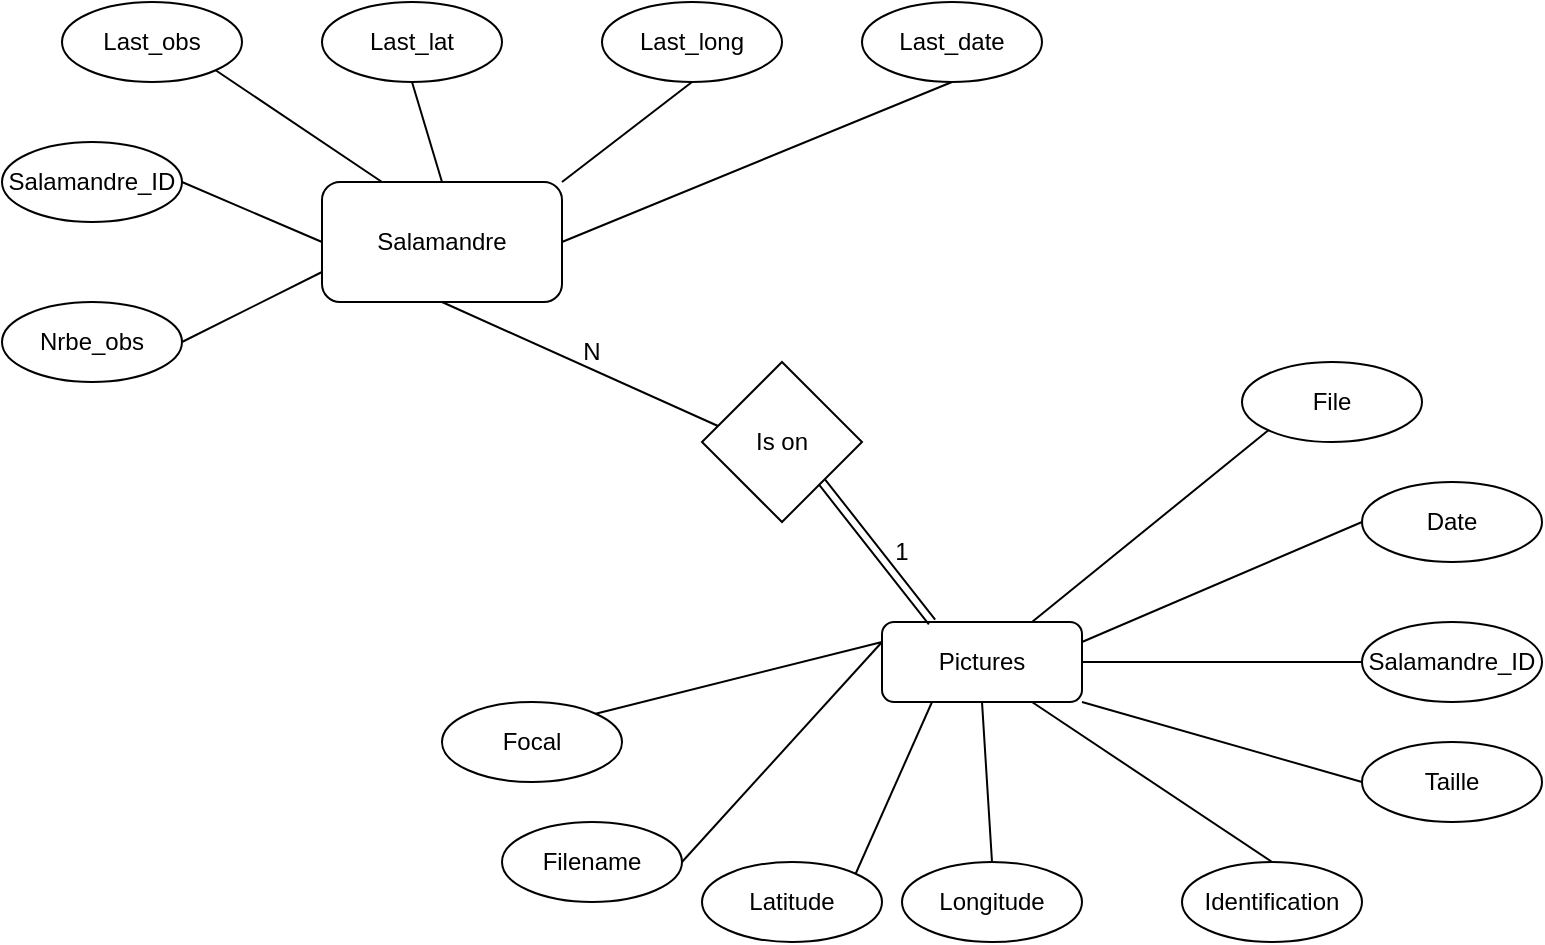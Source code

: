 <mxfile version="22.1.4" type="device">
  <diagram name="Page-1" id="urU99BaxohHZrYqh7GUm">
    <mxGraphModel dx="1444" dy="829" grid="1" gridSize="10" guides="1" tooltips="1" connect="1" arrows="1" fold="1" page="1" pageScale="1" pageWidth="827" pageHeight="1169" math="0" shadow="0">
      <root>
        <mxCell id="0" />
        <mxCell id="1" parent="0" />
        <mxCell id="YO2cyMpKr7BF2TFz9Hn_-1" value="Salamandre" style="rounded=1;whiteSpace=wrap;html=1;" vertex="1" parent="1">
          <mxGeometry x="200" y="140" width="120" height="60" as="geometry" />
        </mxCell>
        <mxCell id="YO2cyMpKr7BF2TFz9Hn_-8" value="Pictures" style="rounded=1;whiteSpace=wrap;html=1;" vertex="1" parent="1">
          <mxGeometry x="480" y="360" width="100" height="40" as="geometry" />
        </mxCell>
        <mxCell id="YO2cyMpKr7BF2TFz9Hn_-11" value="Latitude" style="ellipse;whiteSpace=wrap;html=1;" vertex="1" parent="1">
          <mxGeometry x="390" y="480" width="90" height="40" as="geometry" />
        </mxCell>
        <mxCell id="YO2cyMpKr7BF2TFz9Hn_-18" value="Longitude" style="ellipse;whiteSpace=wrap;html=1;" vertex="1" parent="1">
          <mxGeometry x="490" y="480" width="90" height="40" as="geometry" />
        </mxCell>
        <mxCell id="YO2cyMpKr7BF2TFz9Hn_-19" value="Focal" style="ellipse;whiteSpace=wrap;html=1;" vertex="1" parent="1">
          <mxGeometry x="260" y="400" width="90" height="40" as="geometry" />
        </mxCell>
        <mxCell id="YO2cyMpKr7BF2TFz9Hn_-20" value="Filename" style="ellipse;whiteSpace=wrap;html=1;" vertex="1" parent="1">
          <mxGeometry x="290" y="460" width="90" height="40" as="geometry" />
        </mxCell>
        <mxCell id="YO2cyMpKr7BF2TFz9Hn_-21" value="File" style="ellipse;whiteSpace=wrap;html=1;" vertex="1" parent="1">
          <mxGeometry x="660" y="230" width="90" height="40" as="geometry" />
        </mxCell>
        <mxCell id="YO2cyMpKr7BF2TFz9Hn_-22" value="Date" style="ellipse;whiteSpace=wrap;html=1;" vertex="1" parent="1">
          <mxGeometry x="720" y="290" width="90" height="40" as="geometry" />
        </mxCell>
        <mxCell id="YO2cyMpKr7BF2TFz9Hn_-23" value="Taille" style="ellipse;whiteSpace=wrap;html=1;" vertex="1" parent="1">
          <mxGeometry x="720" y="420" width="90" height="40" as="geometry" />
        </mxCell>
        <mxCell id="YO2cyMpKr7BF2TFz9Hn_-24" value="Identification" style="ellipse;whiteSpace=wrap;html=1;" vertex="1" parent="1">
          <mxGeometry x="630" y="480" width="90" height="40" as="geometry" />
        </mxCell>
        <mxCell id="YO2cyMpKr7BF2TFz9Hn_-25" value="Salamandre_ID" style="ellipse;whiteSpace=wrap;html=1;" vertex="1" parent="1">
          <mxGeometry x="720" y="360" width="90" height="40" as="geometry" />
        </mxCell>
        <mxCell id="YO2cyMpKr7BF2TFz9Hn_-26" value="Nrbe_obs" style="ellipse;whiteSpace=wrap;html=1;" vertex="1" parent="1">
          <mxGeometry x="40" y="200" width="90" height="40" as="geometry" />
        </mxCell>
        <mxCell id="YO2cyMpKr7BF2TFz9Hn_-27" value="Last_date" style="ellipse;whiteSpace=wrap;html=1;" vertex="1" parent="1">
          <mxGeometry x="470" y="50" width="90" height="40" as="geometry" />
        </mxCell>
        <mxCell id="YO2cyMpKr7BF2TFz9Hn_-28" value="Salamandre_ID" style="ellipse;whiteSpace=wrap;html=1;" vertex="1" parent="1">
          <mxGeometry x="40" y="120" width="90" height="40" as="geometry" />
        </mxCell>
        <mxCell id="YO2cyMpKr7BF2TFz9Hn_-29" value="Last_obs" style="ellipse;whiteSpace=wrap;html=1;" vertex="1" parent="1">
          <mxGeometry x="70" y="50" width="90" height="40" as="geometry" />
        </mxCell>
        <mxCell id="YO2cyMpKr7BF2TFz9Hn_-30" value="Last_lat" style="ellipse;whiteSpace=wrap;html=1;" vertex="1" parent="1">
          <mxGeometry x="200" y="50" width="90" height="40" as="geometry" />
        </mxCell>
        <mxCell id="YO2cyMpKr7BF2TFz9Hn_-31" value="Last_long" style="ellipse;whiteSpace=wrap;html=1;" vertex="1" parent="1">
          <mxGeometry x="340" y="50" width="90" height="40" as="geometry" />
        </mxCell>
        <mxCell id="YO2cyMpKr7BF2TFz9Hn_-32" value="" style="endArrow=none;html=1;rounded=0;exitX=0;exitY=0.75;exitDx=0;exitDy=0;entryX=1;entryY=0.5;entryDx=0;entryDy=0;" edge="1" parent="1" source="YO2cyMpKr7BF2TFz9Hn_-1" target="YO2cyMpKr7BF2TFz9Hn_-26">
          <mxGeometry width="50" height="50" relative="1" as="geometry">
            <mxPoint x="380" y="230" as="sourcePoint" />
            <mxPoint x="430" y="180" as="targetPoint" />
          </mxGeometry>
        </mxCell>
        <mxCell id="YO2cyMpKr7BF2TFz9Hn_-33" value="" style="endArrow=none;html=1;rounded=0;exitX=0;exitY=0.5;exitDx=0;exitDy=0;entryX=1;entryY=0.5;entryDx=0;entryDy=0;" edge="1" parent="1" source="YO2cyMpKr7BF2TFz9Hn_-1" target="YO2cyMpKr7BF2TFz9Hn_-28">
          <mxGeometry width="50" height="50" relative="1" as="geometry">
            <mxPoint x="210" y="195" as="sourcePoint" />
            <mxPoint x="140" y="230" as="targetPoint" />
          </mxGeometry>
        </mxCell>
        <mxCell id="YO2cyMpKr7BF2TFz9Hn_-34" value="" style="endArrow=none;html=1;rounded=0;exitX=1;exitY=1;exitDx=0;exitDy=0;entryX=0.25;entryY=0;entryDx=0;entryDy=0;" edge="1" parent="1" source="YO2cyMpKr7BF2TFz9Hn_-29" target="YO2cyMpKr7BF2TFz9Hn_-1">
          <mxGeometry width="50" height="50" relative="1" as="geometry">
            <mxPoint x="220" y="205" as="sourcePoint" />
            <mxPoint x="150" y="240" as="targetPoint" />
          </mxGeometry>
        </mxCell>
        <mxCell id="YO2cyMpKr7BF2TFz9Hn_-35" value="" style="endArrow=none;html=1;rounded=0;exitX=0.5;exitY=0;exitDx=0;exitDy=0;entryX=0.5;entryY=1;entryDx=0;entryDy=0;" edge="1" parent="1" source="YO2cyMpKr7BF2TFz9Hn_-1" target="YO2cyMpKr7BF2TFz9Hn_-30">
          <mxGeometry width="50" height="50" relative="1" as="geometry">
            <mxPoint x="230" y="215" as="sourcePoint" />
            <mxPoint x="160" y="250" as="targetPoint" />
          </mxGeometry>
        </mxCell>
        <mxCell id="YO2cyMpKr7BF2TFz9Hn_-36" value="" style="endArrow=none;html=1;rounded=0;exitX=1;exitY=0;exitDx=0;exitDy=0;entryX=0.5;entryY=1;entryDx=0;entryDy=0;" edge="1" parent="1" source="YO2cyMpKr7BF2TFz9Hn_-1" target="YO2cyMpKr7BF2TFz9Hn_-31">
          <mxGeometry width="50" height="50" relative="1" as="geometry">
            <mxPoint x="240" y="225" as="sourcePoint" />
            <mxPoint x="170" y="260" as="targetPoint" />
          </mxGeometry>
        </mxCell>
        <mxCell id="YO2cyMpKr7BF2TFz9Hn_-37" value="" style="endArrow=none;html=1;rounded=0;exitX=0.5;exitY=1;exitDx=0;exitDy=0;entryX=1;entryY=0.5;entryDx=0;entryDy=0;" edge="1" parent="1" source="YO2cyMpKr7BF2TFz9Hn_-27" target="YO2cyMpKr7BF2TFz9Hn_-1">
          <mxGeometry width="50" height="50" relative="1" as="geometry">
            <mxPoint x="250" y="235" as="sourcePoint" />
            <mxPoint x="180" y="270" as="targetPoint" />
          </mxGeometry>
        </mxCell>
        <mxCell id="YO2cyMpKr7BF2TFz9Hn_-38" value="" style="endArrow=none;html=1;rounded=0;exitX=1;exitY=0.5;exitDx=0;exitDy=0;entryX=0;entryY=0.25;entryDx=0;entryDy=0;" edge="1" parent="1" source="YO2cyMpKr7BF2TFz9Hn_-20" target="YO2cyMpKr7BF2TFz9Hn_-8">
          <mxGeometry width="50" height="50" relative="1" as="geometry">
            <mxPoint x="260" y="245" as="sourcePoint" />
            <mxPoint x="190" y="280" as="targetPoint" />
          </mxGeometry>
        </mxCell>
        <mxCell id="YO2cyMpKr7BF2TFz9Hn_-39" value="" style="endArrow=none;html=1;rounded=0;exitX=0.25;exitY=1;exitDx=0;exitDy=0;entryX=1;entryY=0;entryDx=0;entryDy=0;" edge="1" parent="1" source="YO2cyMpKr7BF2TFz9Hn_-8" target="YO2cyMpKr7BF2TFz9Hn_-11">
          <mxGeometry width="50" height="50" relative="1" as="geometry">
            <mxPoint x="270" y="255" as="sourcePoint" />
            <mxPoint x="200" y="290" as="targetPoint" />
          </mxGeometry>
        </mxCell>
        <mxCell id="YO2cyMpKr7BF2TFz9Hn_-40" value="" style="endArrow=none;html=1;rounded=0;exitX=1;exitY=0;exitDx=0;exitDy=0;entryX=0;entryY=0.25;entryDx=0;entryDy=0;" edge="1" parent="1" source="YO2cyMpKr7BF2TFz9Hn_-19" target="YO2cyMpKr7BF2TFz9Hn_-8">
          <mxGeometry width="50" height="50" relative="1" as="geometry">
            <mxPoint x="380" y="410" as="sourcePoint" />
            <mxPoint x="430" y="360" as="targetPoint" />
          </mxGeometry>
        </mxCell>
        <mxCell id="YO2cyMpKr7BF2TFz9Hn_-41" value="" style="endArrow=none;html=1;rounded=0;exitX=0.5;exitY=1;exitDx=0;exitDy=0;entryX=0.5;entryY=0;entryDx=0;entryDy=0;" edge="1" parent="1" source="YO2cyMpKr7BF2TFz9Hn_-8" target="YO2cyMpKr7BF2TFz9Hn_-18">
          <mxGeometry width="50" height="50" relative="1" as="geometry">
            <mxPoint x="280" y="265" as="sourcePoint" />
            <mxPoint x="210" y="300" as="targetPoint" />
          </mxGeometry>
        </mxCell>
        <mxCell id="YO2cyMpKr7BF2TFz9Hn_-42" value="" style="endArrow=none;html=1;rounded=0;exitX=0.5;exitY=0;exitDx=0;exitDy=0;entryX=0.75;entryY=1;entryDx=0;entryDy=0;" edge="1" parent="1" source="YO2cyMpKr7BF2TFz9Hn_-24" target="YO2cyMpKr7BF2TFz9Hn_-8">
          <mxGeometry width="50" height="50" relative="1" as="geometry">
            <mxPoint x="290" y="275" as="sourcePoint" />
            <mxPoint x="220" y="310" as="targetPoint" />
          </mxGeometry>
        </mxCell>
        <mxCell id="YO2cyMpKr7BF2TFz9Hn_-43" value="" style="endArrow=none;html=1;rounded=0;exitX=0;exitY=0.5;exitDx=0;exitDy=0;entryX=1;entryY=1;entryDx=0;entryDy=0;" edge="1" parent="1" source="YO2cyMpKr7BF2TFz9Hn_-23" target="YO2cyMpKr7BF2TFz9Hn_-8">
          <mxGeometry width="50" height="50" relative="1" as="geometry">
            <mxPoint x="300" y="285" as="sourcePoint" />
            <mxPoint x="230" y="320" as="targetPoint" />
          </mxGeometry>
        </mxCell>
        <mxCell id="YO2cyMpKr7BF2TFz9Hn_-44" value="" style="endArrow=none;html=1;rounded=0;exitX=0;exitY=0.5;exitDx=0;exitDy=0;entryX=1;entryY=0.5;entryDx=0;entryDy=0;" edge="1" parent="1" source="YO2cyMpKr7BF2TFz9Hn_-25" target="YO2cyMpKr7BF2TFz9Hn_-8">
          <mxGeometry width="50" height="50" relative="1" as="geometry">
            <mxPoint x="310" y="295" as="sourcePoint" />
            <mxPoint x="240" y="330" as="targetPoint" />
          </mxGeometry>
        </mxCell>
        <mxCell id="YO2cyMpKr7BF2TFz9Hn_-45" value="" style="endArrow=none;html=1;rounded=0;exitX=0;exitY=0.5;exitDx=0;exitDy=0;entryX=1;entryY=0.25;entryDx=0;entryDy=0;" edge="1" parent="1" source="YO2cyMpKr7BF2TFz9Hn_-22" target="YO2cyMpKr7BF2TFz9Hn_-8">
          <mxGeometry width="50" height="50" relative="1" as="geometry">
            <mxPoint x="320" y="305" as="sourcePoint" />
            <mxPoint x="250" y="340" as="targetPoint" />
          </mxGeometry>
        </mxCell>
        <mxCell id="YO2cyMpKr7BF2TFz9Hn_-46" value="" style="endArrow=none;html=1;rounded=0;exitX=0;exitY=1;exitDx=0;exitDy=0;entryX=0.75;entryY=0;entryDx=0;entryDy=0;" edge="1" parent="1" source="YO2cyMpKr7BF2TFz9Hn_-21" target="YO2cyMpKr7BF2TFz9Hn_-8">
          <mxGeometry width="50" height="50" relative="1" as="geometry">
            <mxPoint x="330" y="315" as="sourcePoint" />
            <mxPoint x="260" y="350" as="targetPoint" />
          </mxGeometry>
        </mxCell>
        <mxCell id="YO2cyMpKr7BF2TFz9Hn_-47" value="Is on" style="rhombus;whiteSpace=wrap;html=1;" vertex="1" parent="1">
          <mxGeometry x="390" y="230" width="80" height="80" as="geometry" />
        </mxCell>
        <mxCell id="YO2cyMpKr7BF2TFz9Hn_-51" value="" style="shape=link;endArrow=none;html=1;rounded=0;exitX=0.25;exitY=0;exitDx=0;exitDy=0;entryX=1;entryY=1;entryDx=0;entryDy=0;endFill=0;" edge="1" parent="1" source="YO2cyMpKr7BF2TFz9Hn_-8" target="YO2cyMpKr7BF2TFz9Hn_-47">
          <mxGeometry width="50" height="50" relative="1" as="geometry">
            <mxPoint x="440" y="320" as="sourcePoint" />
            <mxPoint x="490" y="270" as="targetPoint" />
          </mxGeometry>
        </mxCell>
        <mxCell id="YO2cyMpKr7BF2TFz9Hn_-52" value="" style="endArrow=none;html=1;rounded=0;exitX=0.1;exitY=0.4;exitDx=0;exitDy=0;entryX=0.5;entryY=1;entryDx=0;entryDy=0;exitPerimeter=0;" edge="1" parent="1" source="YO2cyMpKr7BF2TFz9Hn_-47" target="YO2cyMpKr7BF2TFz9Hn_-1">
          <mxGeometry width="50" height="50" relative="1" as="geometry">
            <mxPoint x="440" y="320" as="sourcePoint" />
            <mxPoint x="490" y="270" as="targetPoint" />
          </mxGeometry>
        </mxCell>
        <mxCell id="YO2cyMpKr7BF2TFz9Hn_-54" value="1" style="text;html=1;strokeColor=none;fillColor=none;align=center;verticalAlign=middle;whiteSpace=wrap;rounded=0;" vertex="1" parent="1">
          <mxGeometry x="460" y="310" width="60" height="30" as="geometry" />
        </mxCell>
        <mxCell id="YO2cyMpKr7BF2TFz9Hn_-56" value="N" style="text;html=1;strokeColor=none;fillColor=none;align=center;verticalAlign=middle;whiteSpace=wrap;rounded=0;" vertex="1" parent="1">
          <mxGeometry x="305" y="210" width="60" height="30" as="geometry" />
        </mxCell>
      </root>
    </mxGraphModel>
  </diagram>
</mxfile>

